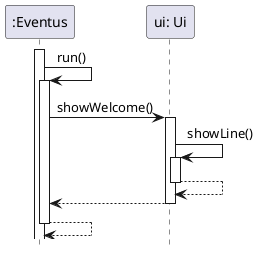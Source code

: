 @startuml
'https://plantuml.com/sequence-diagram

hide footbox



activate ":Eventus"
":Eventus" -> ":Eventus" : run()
activate ":Eventus"

":Eventus" -> "ui: Ui" : showWelcome()

activate "ui: Ui"

    "ui: Ui" -> "ui: Ui": showLine()
    activate "ui: Ui"

    "ui: Ui" --> "ui: Ui":
    deactivate "ui: Ui"

    ":Eventus" <-- "ui: Ui"

deactivate "ui: Ui"

":Eventus" --> ":Eventus"

deactivate ":Eventus"


@enduml